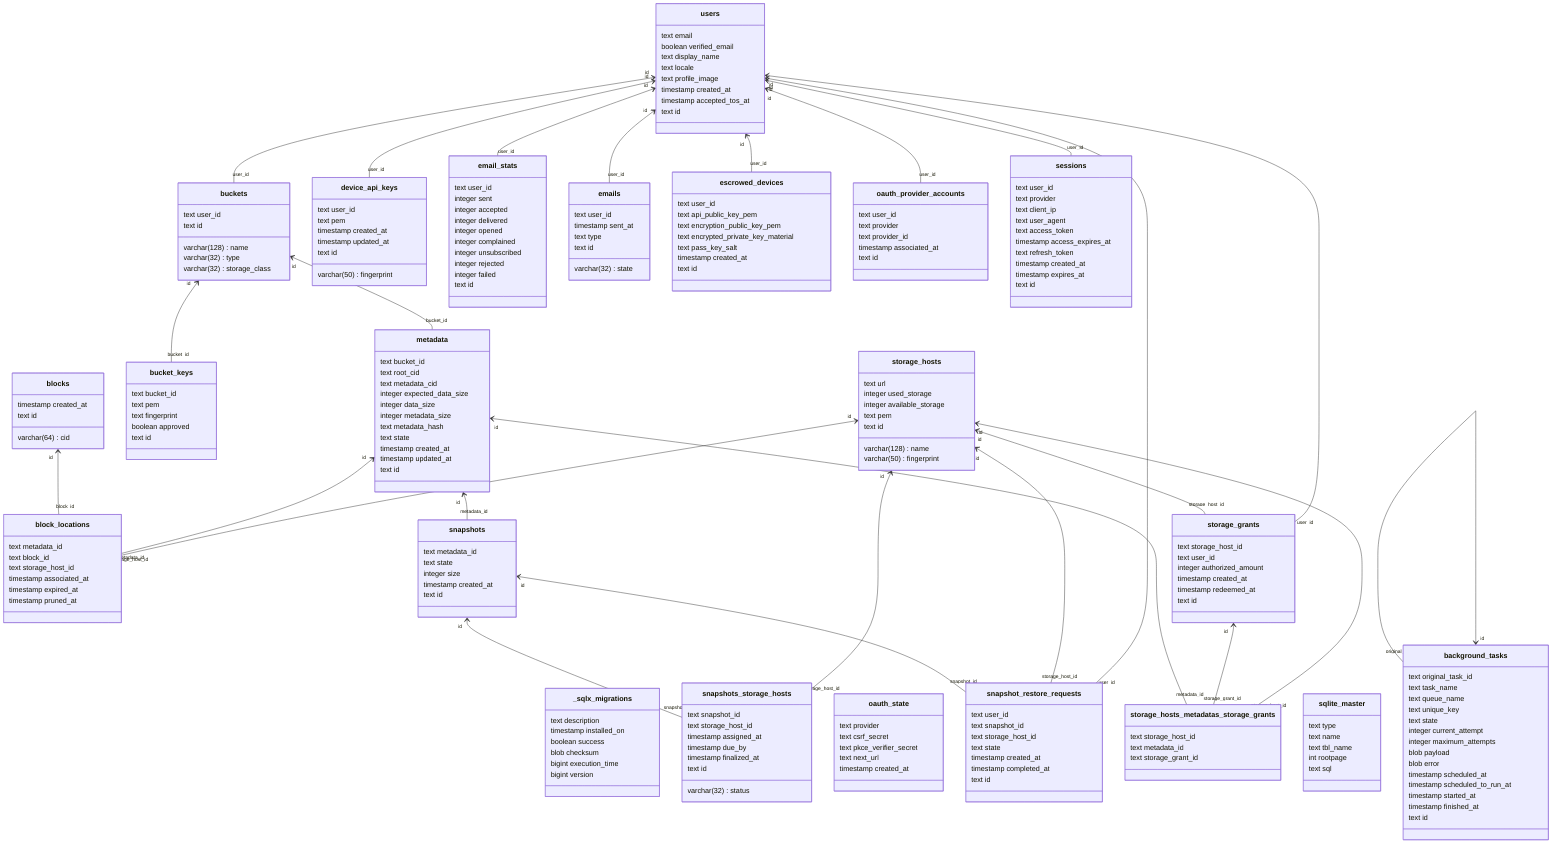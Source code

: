 classDiagram
direction BT
class _sqlx_migrations {
   text description
   timestamp installed_on
   boolean success
   blob checksum
   bigint execution_time
   bigint version
}
class background_tasks {
   text original_task_id
   text task_name
   text queue_name
   text unique_key
   text state
   integer current_attempt
   integer maximum_attempts
   blob payload
   blob error
   timestamp scheduled_at
   timestamp scheduled_to_run_at
   timestamp started_at
   timestamp finished_at
   text id
}
class block_locations {
   text metadata_id
   text block_id
   text storage_host_id
   timestamp associated_at
   timestamp expired_at
   timestamp pruned_at
}
class blocks {
   varchar(64) cid
   timestamp created_at
   text id
}
class bucket_keys {
   text bucket_id
   text pem
   text fingerprint
   boolean approved
   text id
}
class buckets {
   text user_id
   varchar(128) name
   varchar(32) type
   varchar(32) storage_class
   text id
}
class device_api_keys {
   text user_id
   varchar(50) fingerprint
   text pem
   timestamp created_at
   timestamp updated_at
   text id
}
class email_stats {
   text user_id
   integer sent
   integer accepted
   integer delivered
   integer opened
   integer complained
   integer unsubscribed
   integer rejected
   integer failed
   text id
}
class emails {
   text user_id
   timestamp sent_at
   text type
   varchar(32) state
   text id
}
class escrowed_devices {
   text user_id
   text api_public_key_pem
   text encryption_public_key_pem
   text encrypted_private_key_material
   text pass_key_salt
   timestamp created_at
   text id
}
class metadata {
   text bucket_id
   text root_cid
   text metadata_cid
   integer expected_data_size
   integer data_size
   integer metadata_size
   text metadata_hash
   text state
   timestamp created_at
   timestamp updated_at
   text id
}
class oauth_provider_accounts {
   text user_id
   text provider
   text provider_id
   timestamp associated_at
   text id
}
class oauth_state {
   text provider
   text csrf_secret
   text pkce_verifier_secret
   text next_url
   timestamp created_at
}
class sessions {
   text user_id
   text provider
   text client_ip
   text user_agent
   text access_token
   timestamp access_expires_at
   text refresh_token
   timestamp created_at
   timestamp expires_at
   text id
}
class snapshot_restore_requests {
   text user_id
   text snapshot_id
   text storage_host_id
   text state
   timestamp created_at
   timestamp completed_at
   text id
}
class snapshots {
   text metadata_id
   text state
   integer size
   timestamp created_at
   text id
}
class snapshots_storage_hosts {
   text snapshot_id
   text storage_host_id
   timestamp assigned_at
   timestamp due_by
   varchar(32) status
   timestamp finalized_at
   text id
}
class sqlite_master {
   text type
   text name
   text tbl_name
   int rootpage
   text sql
}
class storage_grants {
   text storage_host_id
   text user_id
   integer authorized_amount
   timestamp created_at
   timestamp redeemed_at
   text id
}
class storage_hosts {
   varchar(128) name
   text url
   integer used_storage
   integer available_storage
   varchar(50) fingerprint
   text pem
   text id
}
class storage_hosts_metadatas_storage_grants {
   text storage_host_id
   text metadata_id
   text storage_grant_id
}
class users {
   text email
   boolean verified_email
   text display_name
   text locale
   text profile_image
   timestamp created_at
   timestamp accepted_tos_at
   text id
}

background_tasks "original_task_id" --> "id" background_tasks
block_locations "block_id" --> "id" blocks
block_locations "metadata_id" --> "id" metadata
block_locations "storage_host_id" --> "id" storage_hosts
bucket_keys "bucket_id" --> "id" buckets
buckets "user_id" --> "id" users
device_api_keys "user_id" --> "id" users
email_stats "user_id" --> "id" users
emails "user_id" --> "id" users
escrowed_devices "user_id" --> "id" users
metadata "bucket_id" --> "id" buckets
oauth_provider_accounts "user_id" --> "id" users
sessions "user_id" --> "id" users
snapshot_restore_requests "snapshot_id" --> "id" snapshots
snapshot_restore_requests "storage_host_id" --> "id" storage_hosts
snapshot_restore_requests "user_id" --> "id" users
snapshots "metadata_id" --> "id" metadata
snapshots_storage_hosts "snapshot_id" --> "id" snapshots
snapshots_storage_hosts "storage_host_id" --> "id" storage_hosts
storage_grants "storage_host_id" --> "id" storage_hosts
storage_grants "user_id" --> "id" users
storage_hosts_metadatas_storage_grants "metadata_id" --> "id" metadata
storage_hosts_metadatas_storage_grants "storage_grant_id" --> "id" storage_grants
storage_hosts_metadatas_storage_grants "storage_host_id" --> "id" storage_hosts